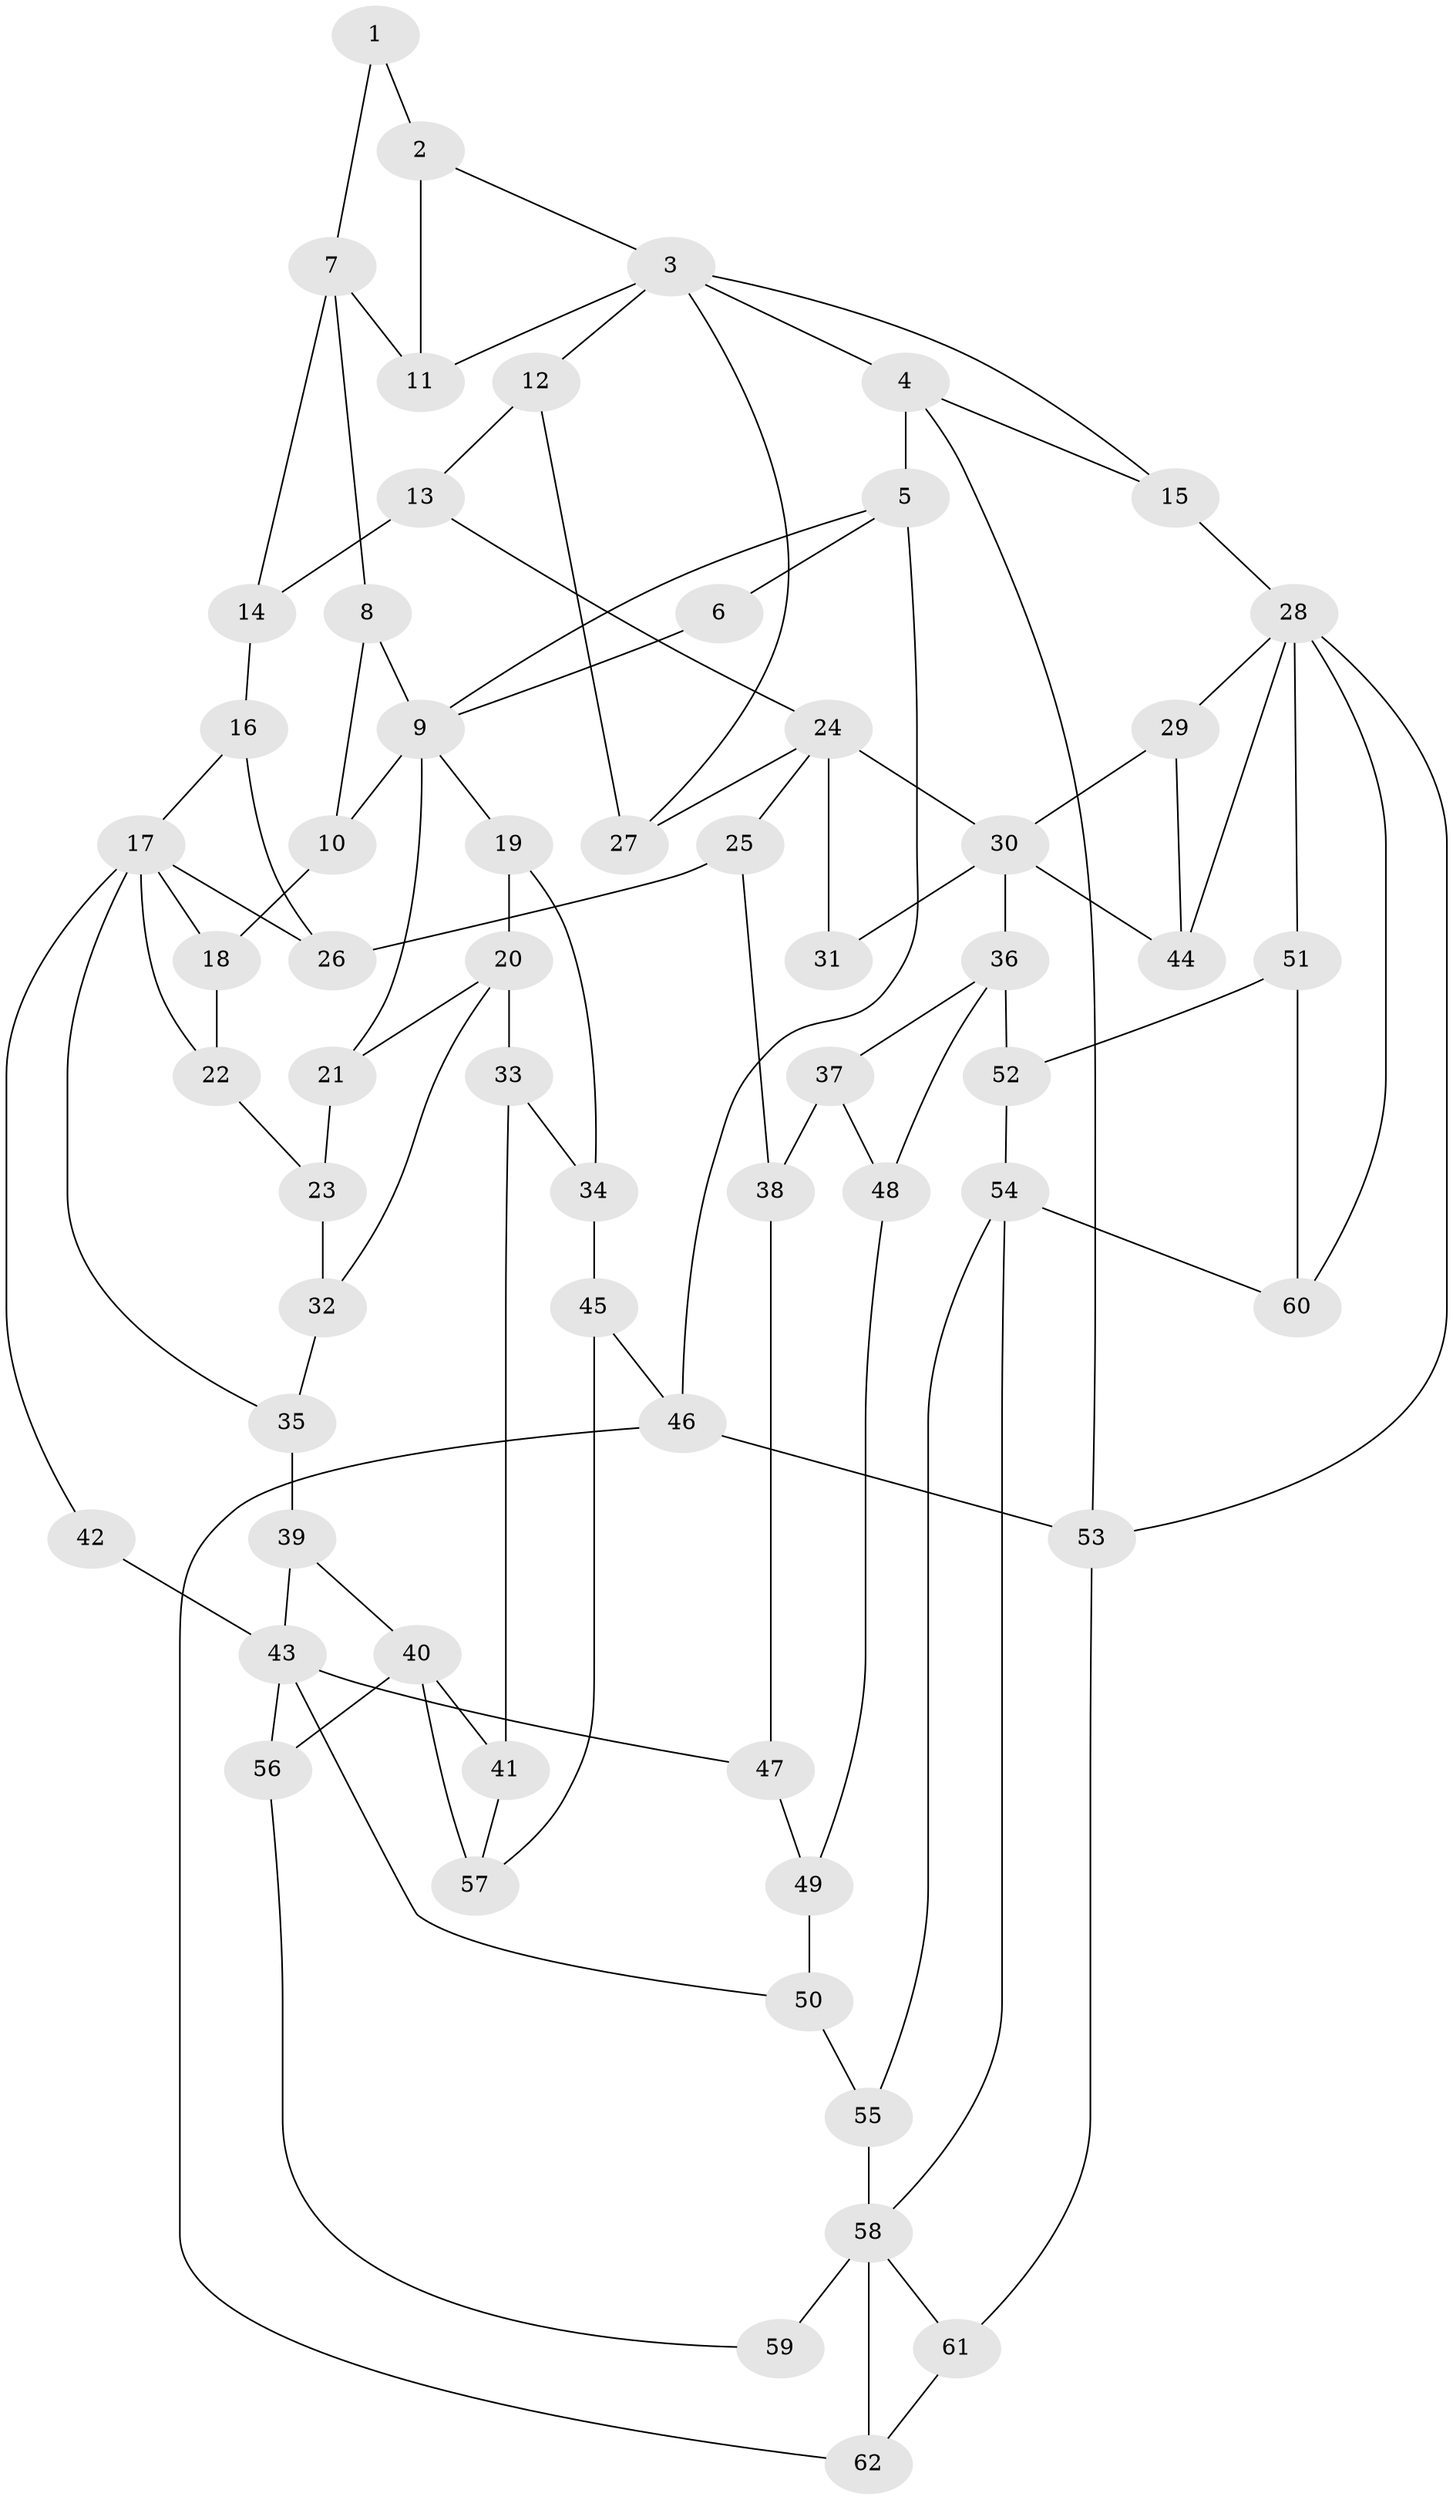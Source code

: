 // original degree distribution, {3: 0.0196078431372549, 4: 0.2647058823529412, 6: 0.24509803921568626, 5: 0.47058823529411764}
// Generated by graph-tools (version 1.1) at 2025/54/03/04/25 22:54:28]
// undirected, 62 vertices, 105 edges
graph export_dot {
  node [color=gray90,style=filled];
  1;
  2;
  3;
  4;
  5;
  6;
  7;
  8;
  9;
  10;
  11;
  12;
  13;
  14;
  15;
  16;
  17;
  18;
  19;
  20;
  21;
  22;
  23;
  24;
  25;
  26;
  27;
  28;
  29;
  30;
  31;
  32;
  33;
  34;
  35;
  36;
  37;
  38;
  39;
  40;
  41;
  42;
  43;
  44;
  45;
  46;
  47;
  48;
  49;
  50;
  51;
  52;
  53;
  54;
  55;
  56;
  57;
  58;
  59;
  60;
  61;
  62;
  1 -- 2 [weight=1.0];
  1 -- 7 [weight=1.0];
  2 -- 3 [weight=1.0];
  2 -- 11 [weight=1.0];
  3 -- 4 [weight=1.0];
  3 -- 11 [weight=1.0];
  3 -- 12 [weight=1.0];
  3 -- 15 [weight=1.0];
  3 -- 27 [weight=1.0];
  4 -- 5 [weight=1.0];
  4 -- 15 [weight=1.0];
  4 -- 53 [weight=1.0];
  5 -- 6 [weight=1.0];
  5 -- 9 [weight=1.0];
  5 -- 46 [weight=1.0];
  6 -- 9 [weight=1.0];
  7 -- 8 [weight=1.0];
  7 -- 11 [weight=1.0];
  7 -- 14 [weight=1.0];
  8 -- 9 [weight=1.0];
  8 -- 10 [weight=1.0];
  9 -- 10 [weight=1.0];
  9 -- 19 [weight=1.0];
  9 -- 21 [weight=1.0];
  10 -- 18 [weight=1.0];
  12 -- 13 [weight=1.0];
  12 -- 27 [weight=1.0];
  13 -- 14 [weight=1.0];
  13 -- 24 [weight=1.0];
  14 -- 16 [weight=1.0];
  15 -- 28 [weight=1.0];
  16 -- 17 [weight=1.0];
  16 -- 26 [weight=1.0];
  17 -- 18 [weight=1.0];
  17 -- 22 [weight=1.0];
  17 -- 26 [weight=1.0];
  17 -- 35 [weight=1.0];
  17 -- 42 [weight=1.0];
  18 -- 22 [weight=1.0];
  19 -- 20 [weight=1.0];
  19 -- 34 [weight=1.0];
  20 -- 21 [weight=1.0];
  20 -- 32 [weight=1.0];
  20 -- 33 [weight=1.0];
  21 -- 23 [weight=1.0];
  22 -- 23 [weight=1.0];
  23 -- 32 [weight=1.0];
  24 -- 25 [weight=1.0];
  24 -- 27 [weight=1.0];
  24 -- 30 [weight=1.0];
  24 -- 31 [weight=2.0];
  25 -- 26 [weight=1.0];
  25 -- 38 [weight=1.0];
  28 -- 29 [weight=1.0];
  28 -- 44 [weight=1.0];
  28 -- 51 [weight=1.0];
  28 -- 53 [weight=1.0];
  28 -- 60 [weight=1.0];
  29 -- 30 [weight=1.0];
  29 -- 44 [weight=1.0];
  30 -- 31 [weight=1.0];
  30 -- 36 [weight=2.0];
  30 -- 44 [weight=1.0];
  32 -- 35 [weight=1.0];
  33 -- 34 [weight=1.0];
  33 -- 41 [weight=1.0];
  34 -- 45 [weight=1.0];
  35 -- 39 [weight=1.0];
  36 -- 37 [weight=1.0];
  36 -- 48 [weight=1.0];
  36 -- 52 [weight=1.0];
  37 -- 38 [weight=1.0];
  37 -- 48 [weight=1.0];
  38 -- 47 [weight=1.0];
  39 -- 40 [weight=1.0];
  39 -- 43 [weight=1.0];
  40 -- 41 [weight=1.0];
  40 -- 56 [weight=1.0];
  40 -- 57 [weight=2.0];
  41 -- 57 [weight=1.0];
  42 -- 43 [weight=2.0];
  43 -- 47 [weight=1.0];
  43 -- 50 [weight=1.0];
  43 -- 56 [weight=1.0];
  45 -- 46 [weight=1.0];
  45 -- 57 [weight=1.0];
  46 -- 53 [weight=1.0];
  46 -- 62 [weight=1.0];
  47 -- 49 [weight=1.0];
  48 -- 49 [weight=1.0];
  49 -- 50 [weight=1.0];
  50 -- 55 [weight=1.0];
  51 -- 52 [weight=1.0];
  51 -- 60 [weight=1.0];
  52 -- 54 [weight=1.0];
  53 -- 61 [weight=1.0];
  54 -- 55 [weight=1.0];
  54 -- 58 [weight=1.0];
  54 -- 60 [weight=1.0];
  55 -- 58 [weight=1.0];
  56 -- 59 [weight=1.0];
  58 -- 59 [weight=2.0];
  58 -- 61 [weight=1.0];
  58 -- 62 [weight=1.0];
  61 -- 62 [weight=1.0];
}
